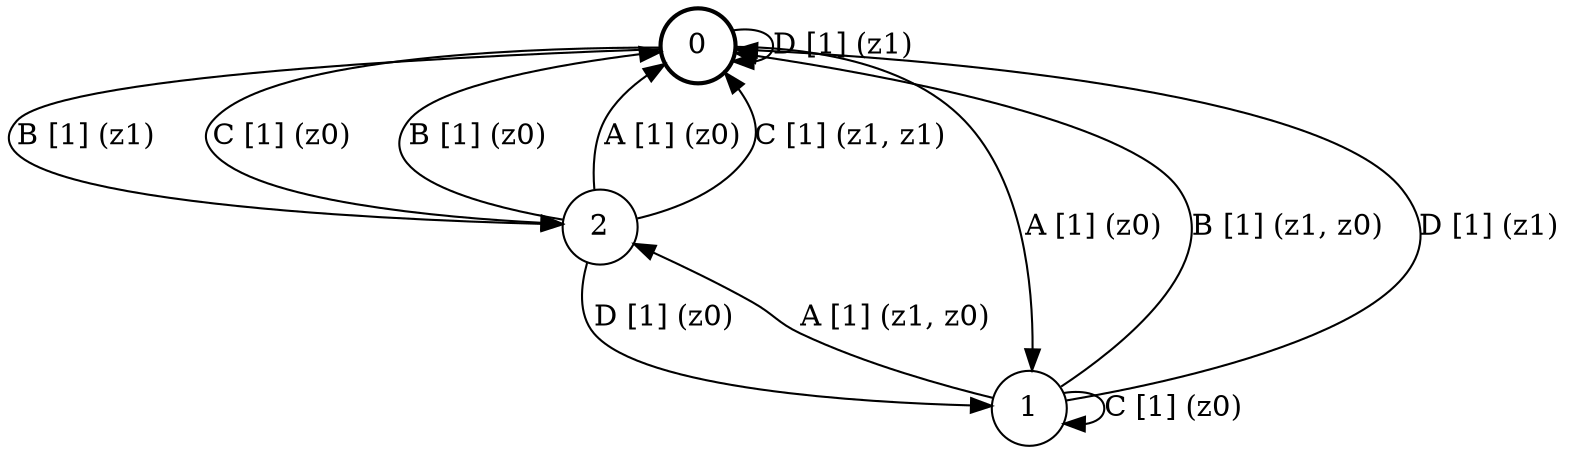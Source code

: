 # generated file, don't try to modify
# command: dot -Tpng <filename> > tree.png
digraph Automaton {
    node [shape = circle];
    0 [style = "bold"];
    0 -> 2 [label = "B [1] (z1) "];
    0 -> 1 [label = "A [1] (z0) "];
    0 -> 0 [label = "D [1] (z1) "];
    0 -> 2 [label = "C [1] (z0) "];
    1 -> 0 [label = "B [1] (z1, z0) "];
    1 -> 2 [label = "A [1] (z1, z0) "];
    1 -> 0 [label = "D [1] (z1) "];
    1 -> 1 [label = "C [1] (z0) "];
    2 -> 0 [label = "B [1] (z0) "];
    2 -> 0 [label = "A [1] (z0) "];
    2 -> 1 [label = "D [1] (z0) "];
    2 -> 0 [label = "C [1] (z1, z1) "];
}
